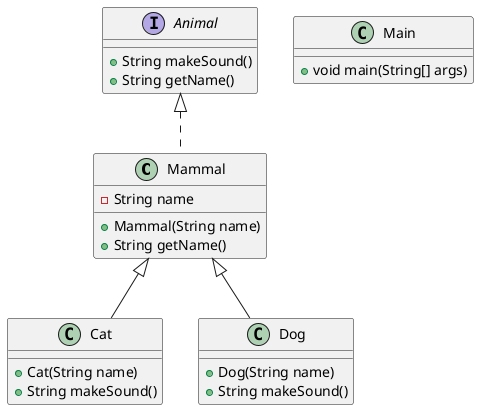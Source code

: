 @startuml UMLDiagram
class Mammal {
+ Mammal(String name)
-String name
+String getName()
}
class Main {
+void main(String[] args)
}
class Cat {
+ Cat(String name)
+String makeSound()
}
class Dog {
+ Dog(String name)
+String makeSound()
}
interface Animal {
+String makeSound()
+String getName()
}
Mammal <|-- Cat
Mammal <|-- Dog
Animal <|.. Mammal
@enduml